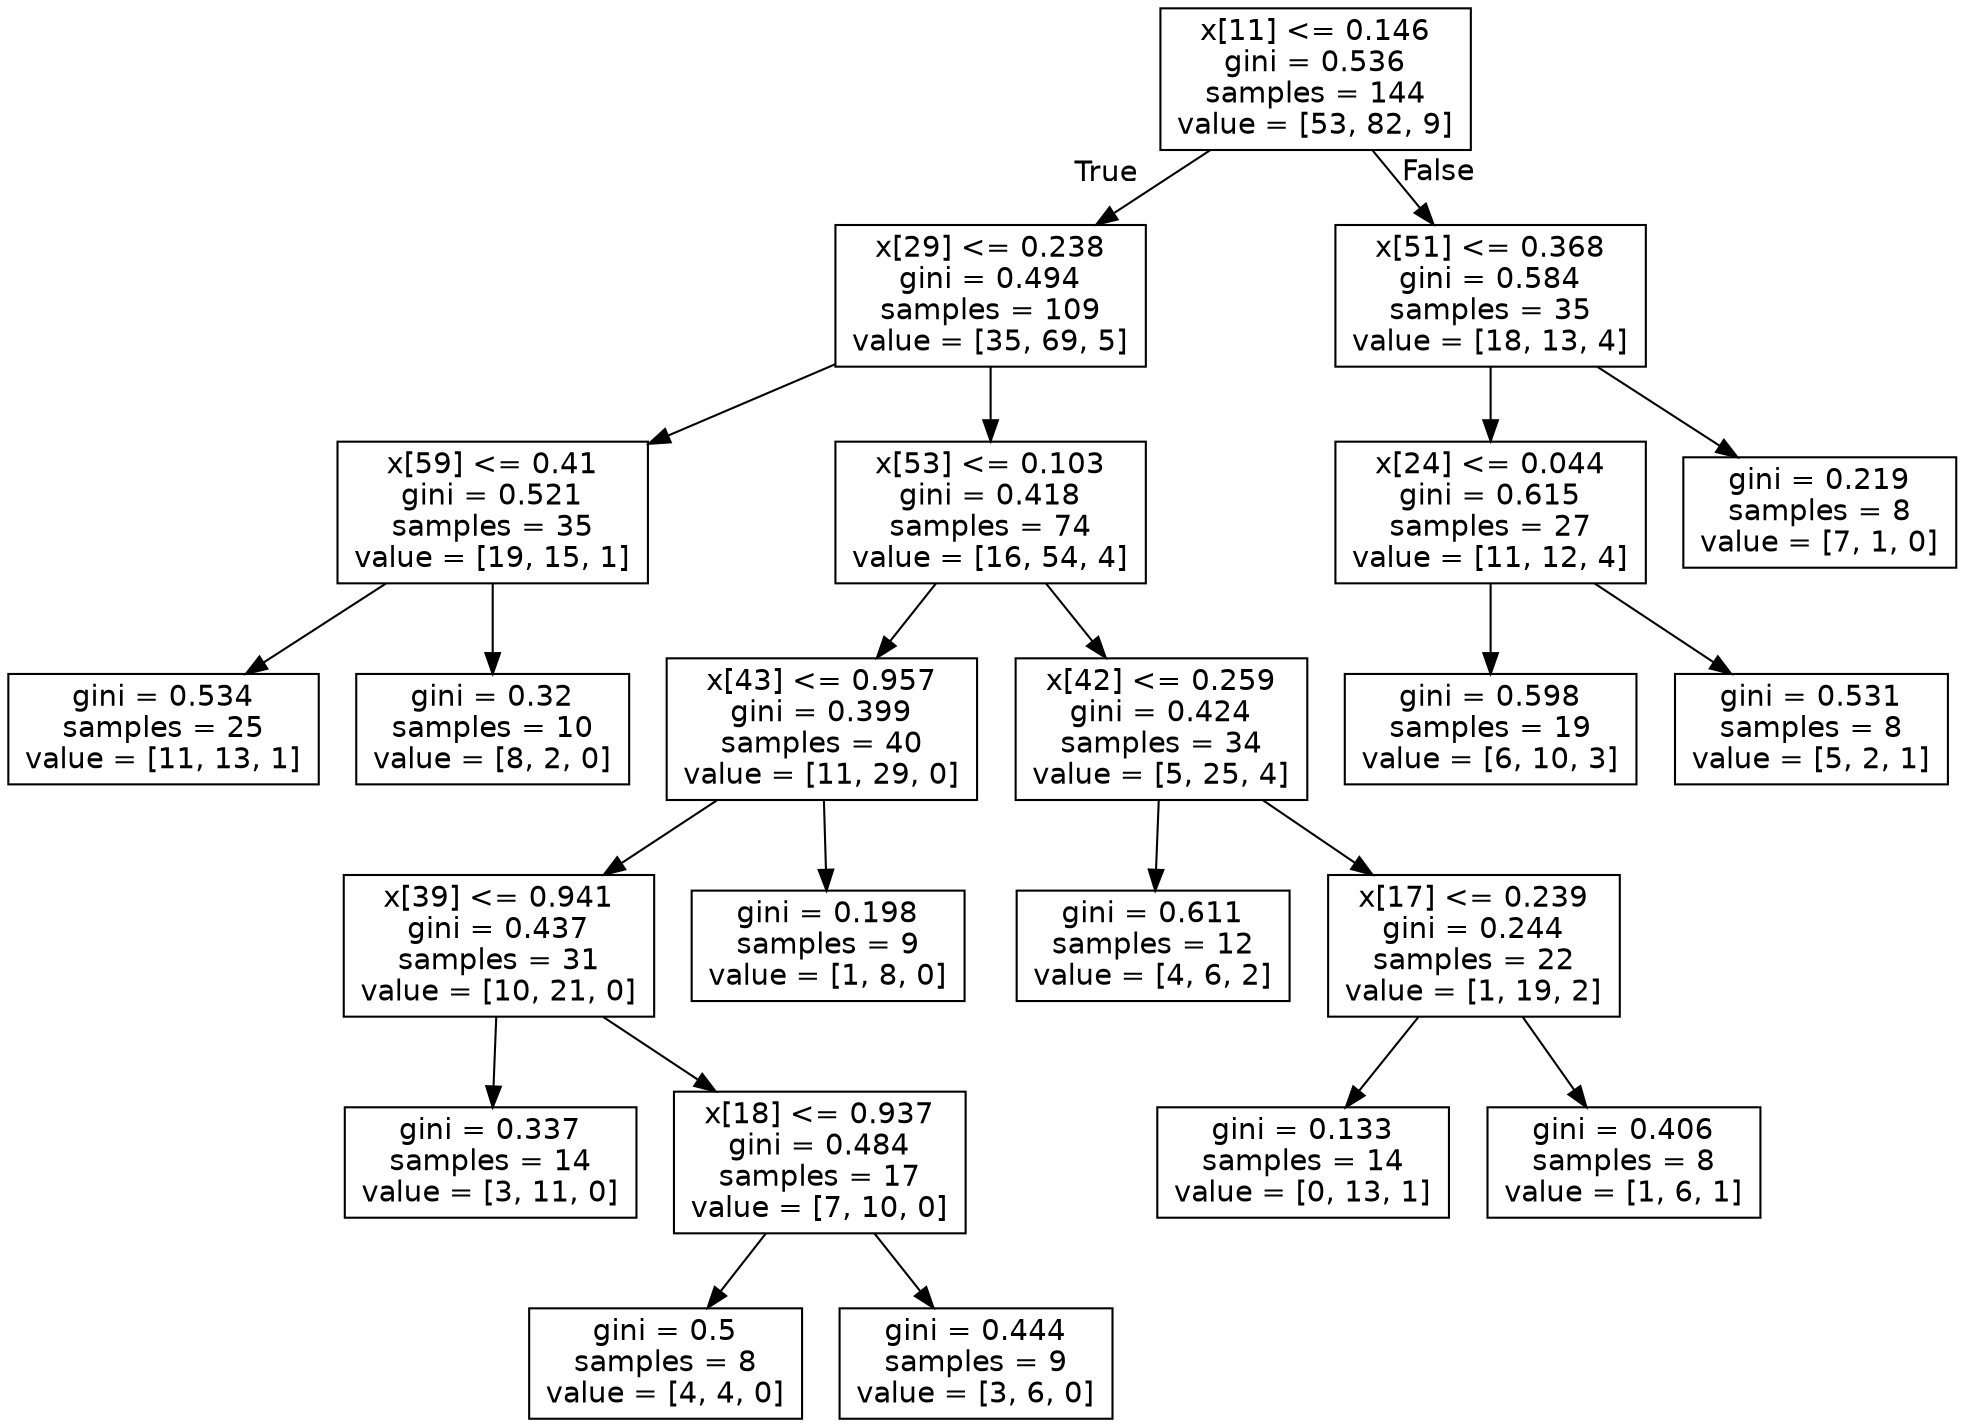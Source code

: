 digraph Tree {
node [shape=box, fontname="helvetica"] ;
edge [fontname="helvetica"] ;
0 [label="x[11] <= 0.146\ngini = 0.536\nsamples = 144\nvalue = [53, 82, 9]"] ;
1 [label="x[29] <= 0.238\ngini = 0.494\nsamples = 109\nvalue = [35, 69, 5]"] ;
0 -> 1 [labeldistance=2.5, labelangle=45, headlabel="True"] ;
2 [label="x[59] <= 0.41\ngini = 0.521\nsamples = 35\nvalue = [19, 15, 1]"] ;
1 -> 2 ;
3 [label="gini = 0.534\nsamples = 25\nvalue = [11, 13, 1]"] ;
2 -> 3 ;
4 [label="gini = 0.32\nsamples = 10\nvalue = [8, 2, 0]"] ;
2 -> 4 ;
5 [label="x[53] <= 0.103\ngini = 0.418\nsamples = 74\nvalue = [16, 54, 4]"] ;
1 -> 5 ;
6 [label="x[43] <= 0.957\ngini = 0.399\nsamples = 40\nvalue = [11, 29, 0]"] ;
5 -> 6 ;
7 [label="x[39] <= 0.941\ngini = 0.437\nsamples = 31\nvalue = [10, 21, 0]"] ;
6 -> 7 ;
8 [label="gini = 0.337\nsamples = 14\nvalue = [3, 11, 0]"] ;
7 -> 8 ;
9 [label="x[18] <= 0.937\ngini = 0.484\nsamples = 17\nvalue = [7, 10, 0]"] ;
7 -> 9 ;
10 [label="gini = 0.5\nsamples = 8\nvalue = [4, 4, 0]"] ;
9 -> 10 ;
11 [label="gini = 0.444\nsamples = 9\nvalue = [3, 6, 0]"] ;
9 -> 11 ;
12 [label="gini = 0.198\nsamples = 9\nvalue = [1, 8, 0]"] ;
6 -> 12 ;
13 [label="x[42] <= 0.259\ngini = 0.424\nsamples = 34\nvalue = [5, 25, 4]"] ;
5 -> 13 ;
14 [label="gini = 0.611\nsamples = 12\nvalue = [4, 6, 2]"] ;
13 -> 14 ;
15 [label="x[17] <= 0.239\ngini = 0.244\nsamples = 22\nvalue = [1, 19, 2]"] ;
13 -> 15 ;
16 [label="gini = 0.133\nsamples = 14\nvalue = [0, 13, 1]"] ;
15 -> 16 ;
17 [label="gini = 0.406\nsamples = 8\nvalue = [1, 6, 1]"] ;
15 -> 17 ;
18 [label="x[51] <= 0.368\ngini = 0.584\nsamples = 35\nvalue = [18, 13, 4]"] ;
0 -> 18 [labeldistance=2.5, labelangle=-45, headlabel="False"] ;
19 [label="x[24] <= 0.044\ngini = 0.615\nsamples = 27\nvalue = [11, 12, 4]"] ;
18 -> 19 ;
20 [label="gini = 0.598\nsamples = 19\nvalue = [6, 10, 3]"] ;
19 -> 20 ;
21 [label="gini = 0.531\nsamples = 8\nvalue = [5, 2, 1]"] ;
19 -> 21 ;
22 [label="gini = 0.219\nsamples = 8\nvalue = [7, 1, 0]"] ;
18 -> 22 ;
}
